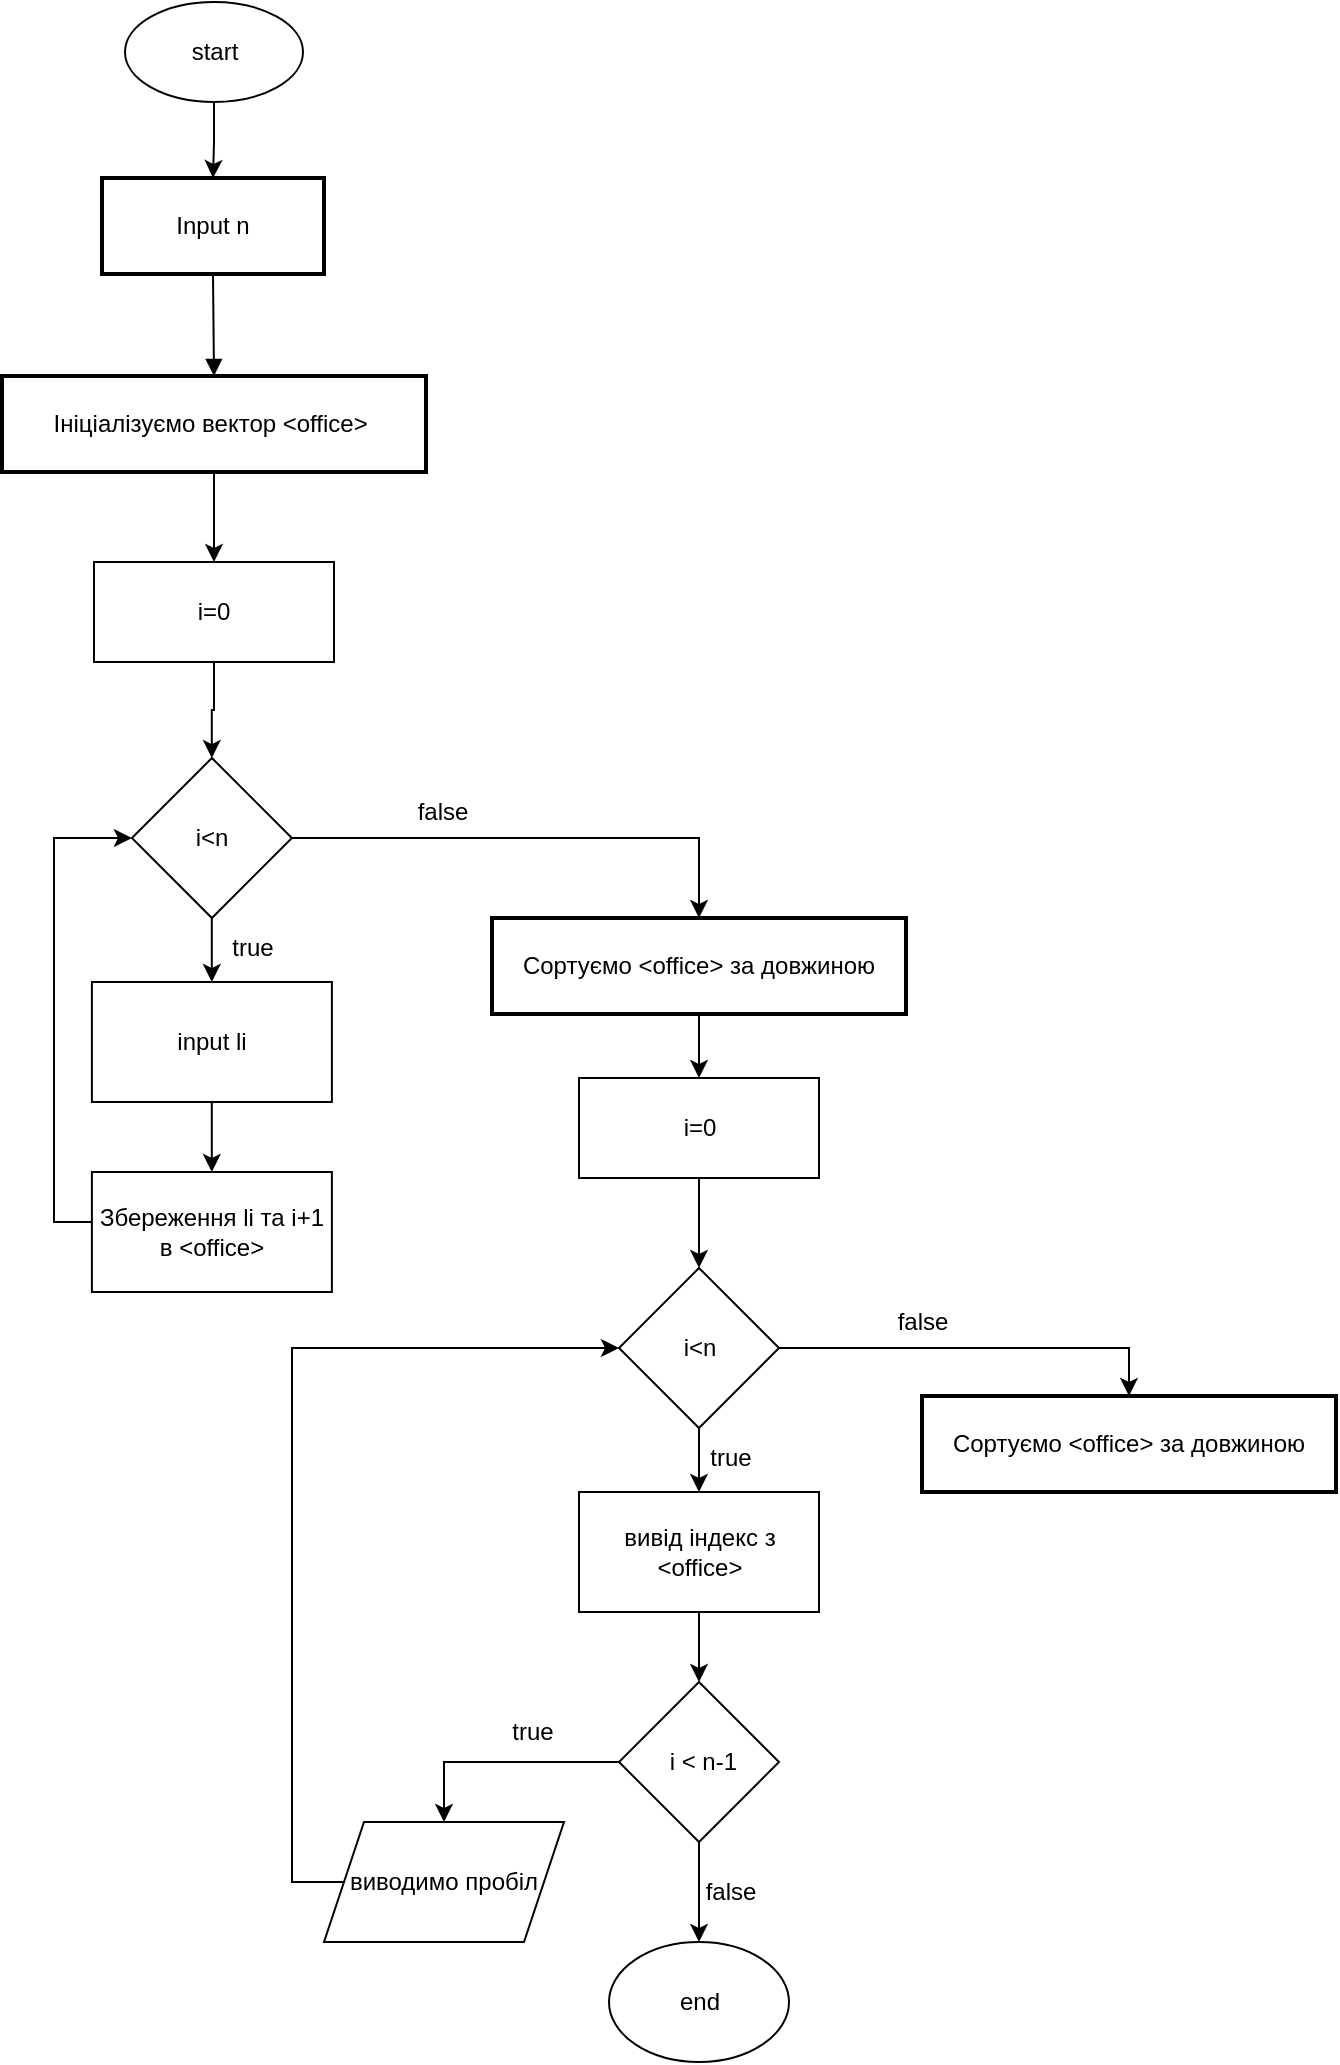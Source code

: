 <mxfile version="24.8.6">
  <diagram name="Page-1" id="PHXj9tCPsDjGcbLYUsaZ">
    <mxGraphModel dx="1301" dy="599" grid="1" gridSize="10" guides="1" tooltips="1" connect="1" arrows="1" fold="1" page="1" pageScale="1" pageWidth="1169" pageHeight="827" math="0" shadow="0">
      <root>
        <mxCell id="0" />
        <mxCell id="1" parent="0" />
        <mxCell id="lhHtpLiY3Ex7KRz7zF63-2" value="Input n" style="whiteSpace=wrap;strokeWidth=2;" vertex="1" parent="1">
          <mxGeometry x="135" y="118" width="111" height="48" as="geometry" />
        </mxCell>
        <mxCell id="lhHtpLiY3Ex7KRz7zF63-38" value="" style="edgeStyle=orthogonalEdgeStyle;rounded=0;orthogonalLoop=1;jettySize=auto;html=1;" edge="1" parent="1" source="lhHtpLiY3Ex7KRz7zF63-3" target="lhHtpLiY3Ex7KRz7zF63-29">
          <mxGeometry relative="1" as="geometry" />
        </mxCell>
        <mxCell id="lhHtpLiY3Ex7KRz7zF63-3" value="Ініціалізуємо вектор &lt;office&gt; " style="whiteSpace=wrap;strokeWidth=2;" vertex="1" parent="1">
          <mxGeometry x="85" y="217" width="212" height="48" as="geometry" />
        </mxCell>
        <mxCell id="lhHtpLiY3Ex7KRz7zF63-53" style="edgeStyle=orthogonalEdgeStyle;rounded=0;orthogonalLoop=1;jettySize=auto;html=1;entryX=0.5;entryY=0;entryDx=0;entryDy=0;" edge="1" parent="1" source="lhHtpLiY3Ex7KRz7zF63-7" target="lhHtpLiY3Ex7KRz7zF63-44">
          <mxGeometry relative="1" as="geometry" />
        </mxCell>
        <mxCell id="lhHtpLiY3Ex7KRz7zF63-7" value="Сортуємо &lt;office&gt; за довжиною" style="whiteSpace=wrap;strokeWidth=2;" vertex="1" parent="1">
          <mxGeometry x="330" y="488" width="207" height="48" as="geometry" />
        </mxCell>
        <mxCell id="lhHtpLiY3Ex7KRz7zF63-14" value="" style="curved=1;startArrow=none;endArrow=block;exitX=0.5;exitY=1.02;entryX=0.5;entryY=0;rounded=0;" edge="1" parent="1" source="lhHtpLiY3Ex7KRz7zF63-2" target="lhHtpLiY3Ex7KRz7zF63-3">
          <mxGeometry relative="1" as="geometry">
            <Array as="points" />
          </mxGeometry>
        </mxCell>
        <mxCell id="lhHtpLiY3Ex7KRz7zF63-27" value="" style="edgeStyle=orthogonalEdgeStyle;rounded=0;orthogonalLoop=1;jettySize=auto;html=1;" edge="1" parent="1" source="lhHtpLiY3Ex7KRz7zF63-26" target="lhHtpLiY3Ex7KRz7zF63-2">
          <mxGeometry relative="1" as="geometry" />
        </mxCell>
        <mxCell id="lhHtpLiY3Ex7KRz7zF63-26" value="start" style="ellipse;whiteSpace=wrap;html=1;" vertex="1" parent="1">
          <mxGeometry x="146.5" y="30" width="89" height="50" as="geometry" />
        </mxCell>
        <mxCell id="lhHtpLiY3Ex7KRz7zF63-28" value="end" style="ellipse;whiteSpace=wrap;html=1;" vertex="1" parent="1">
          <mxGeometry x="388.5" y="1000" width="90" height="60" as="geometry" />
        </mxCell>
        <mxCell id="lhHtpLiY3Ex7KRz7zF63-31" value="" style="edgeStyle=orthogonalEdgeStyle;rounded=0;orthogonalLoop=1;jettySize=auto;html=1;" edge="1" parent="1" source="lhHtpLiY3Ex7KRz7zF63-29" target="lhHtpLiY3Ex7KRz7zF63-30">
          <mxGeometry relative="1" as="geometry" />
        </mxCell>
        <mxCell id="lhHtpLiY3Ex7KRz7zF63-29" value="і=0" style="rounded=0;whiteSpace=wrap;html=1;" vertex="1" parent="1">
          <mxGeometry x="131" y="310" width="120" height="50" as="geometry" />
        </mxCell>
        <mxCell id="lhHtpLiY3Ex7KRz7zF63-33" value="" style="edgeStyle=orthogonalEdgeStyle;rounded=0;orthogonalLoop=1;jettySize=auto;html=1;" edge="1" parent="1" source="lhHtpLiY3Ex7KRz7zF63-30" target="lhHtpLiY3Ex7KRz7zF63-32">
          <mxGeometry relative="1" as="geometry" />
        </mxCell>
        <mxCell id="lhHtpLiY3Ex7KRz7zF63-57" style="edgeStyle=orthogonalEdgeStyle;rounded=0;orthogonalLoop=1;jettySize=auto;html=1;entryX=0.5;entryY=0;entryDx=0;entryDy=0;" edge="1" parent="1" source="lhHtpLiY3Ex7KRz7zF63-30" target="lhHtpLiY3Ex7KRz7zF63-7">
          <mxGeometry relative="1" as="geometry" />
        </mxCell>
        <mxCell id="lhHtpLiY3Ex7KRz7zF63-30" value="i&amp;lt;n" style="rhombus;whiteSpace=wrap;html=1;" vertex="1" parent="1">
          <mxGeometry x="149.95" y="408" width="80" height="80" as="geometry" />
        </mxCell>
        <mxCell id="lhHtpLiY3Ex7KRz7zF63-35" value="" style="edgeStyle=orthogonalEdgeStyle;rounded=0;orthogonalLoop=1;jettySize=auto;html=1;" edge="1" parent="1" source="lhHtpLiY3Ex7KRz7zF63-32" target="lhHtpLiY3Ex7KRz7zF63-34">
          <mxGeometry relative="1" as="geometry" />
        </mxCell>
        <mxCell id="lhHtpLiY3Ex7KRz7zF63-32" value="input li" style="rounded=0;whiteSpace=wrap;html=1;" vertex="1" parent="1">
          <mxGeometry x="129.95" y="520" width="120" height="60" as="geometry" />
        </mxCell>
        <mxCell id="lhHtpLiY3Ex7KRz7zF63-39" style="edgeStyle=orthogonalEdgeStyle;rounded=0;orthogonalLoop=1;jettySize=auto;html=1;entryX=0;entryY=0.5;entryDx=0;entryDy=0;" edge="1" parent="1" source="lhHtpLiY3Ex7KRz7zF63-34" target="lhHtpLiY3Ex7KRz7zF63-30">
          <mxGeometry relative="1" as="geometry">
            <Array as="points">
              <mxPoint x="111" y="640" />
              <mxPoint x="111" y="448" />
            </Array>
          </mxGeometry>
        </mxCell>
        <mxCell id="lhHtpLiY3Ex7KRz7zF63-34" value="Збереження lі та i+1 в &amp;lt;office&amp;gt;" style="rounded=0;whiteSpace=wrap;html=1;" vertex="1" parent="1">
          <mxGeometry x="129.95" y="615" width="120" height="60" as="geometry" />
        </mxCell>
        <mxCell id="lhHtpLiY3Ex7KRz7zF63-37" value="true" style="text;html=1;align=center;verticalAlign=middle;resizable=0;points=[];autosize=1;strokeColor=none;fillColor=none;" vertex="1" parent="1">
          <mxGeometry x="189.95" y="488" width="40" height="30" as="geometry" />
        </mxCell>
        <mxCell id="lhHtpLiY3Ex7KRz7zF63-41" value="Сортуємо &lt;office&gt; за довжиною" style="whiteSpace=wrap;strokeWidth=2;" vertex="1" parent="1">
          <mxGeometry x="545" y="727" width="207" height="48" as="geometry" />
        </mxCell>
        <mxCell id="lhHtpLiY3Ex7KRz7zF63-42" value="" style="edgeStyle=orthogonalEdgeStyle;rounded=0;orthogonalLoop=1;jettySize=auto;html=1;" edge="1" parent="1" source="lhHtpLiY3Ex7KRz7zF63-44" target="lhHtpLiY3Ex7KRz7zF63-46">
          <mxGeometry relative="1" as="geometry" />
        </mxCell>
        <mxCell id="lhHtpLiY3Ex7KRz7zF63-44" value="і=0" style="rounded=0;whiteSpace=wrap;html=1;" vertex="1" parent="1">
          <mxGeometry x="373.5" y="568" width="120" height="50" as="geometry" />
        </mxCell>
        <mxCell id="lhHtpLiY3Ex7KRz7zF63-45" value="" style="edgeStyle=orthogonalEdgeStyle;rounded=0;orthogonalLoop=1;jettySize=auto;html=1;" edge="1" parent="1" source="lhHtpLiY3Ex7KRz7zF63-46" target="lhHtpLiY3Ex7KRz7zF63-48">
          <mxGeometry relative="1" as="geometry" />
        </mxCell>
        <mxCell id="lhHtpLiY3Ex7KRz7zF63-58" style="edgeStyle=orthogonalEdgeStyle;rounded=0;orthogonalLoop=1;jettySize=auto;html=1;entryX=0.5;entryY=0;entryDx=0;entryDy=0;" edge="1" parent="1" source="lhHtpLiY3Ex7KRz7zF63-46" target="lhHtpLiY3Ex7KRz7zF63-41">
          <mxGeometry relative="1" as="geometry" />
        </mxCell>
        <mxCell id="lhHtpLiY3Ex7KRz7zF63-46" value="i&amp;lt;n" style="rhombus;whiteSpace=wrap;html=1;" vertex="1" parent="1">
          <mxGeometry x="393.5" y="663" width="80" height="80" as="geometry" />
        </mxCell>
        <mxCell id="lhHtpLiY3Ex7KRz7zF63-59" value="" style="edgeStyle=orthogonalEdgeStyle;rounded=0;orthogonalLoop=1;jettySize=auto;html=1;" edge="1" parent="1" source="lhHtpLiY3Ex7KRz7zF63-48" target="lhHtpLiY3Ex7KRz7zF63-56">
          <mxGeometry relative="1" as="geometry" />
        </mxCell>
        <mxCell id="lhHtpLiY3Ex7KRz7zF63-48" value="вивід індекс з &amp;lt;office&amp;gt;" style="rounded=0;whiteSpace=wrap;html=1;" vertex="1" parent="1">
          <mxGeometry x="373.5" y="775" width="120" height="60" as="geometry" />
        </mxCell>
        <mxCell id="lhHtpLiY3Ex7KRz7zF63-51" value="true" style="text;html=1;align=center;verticalAlign=middle;resizable=0;points=[];autosize=1;strokeColor=none;fillColor=none;" vertex="1" parent="1">
          <mxGeometry x="429.0" y="743" width="40" height="30" as="geometry" />
        </mxCell>
        <mxCell id="lhHtpLiY3Ex7KRz7zF63-54" value="false" style="text;html=1;align=center;verticalAlign=middle;resizable=0;points=[];autosize=1;strokeColor=none;fillColor=none;" vertex="1" parent="1">
          <mxGeometry x="280" y="420" width="50" height="30" as="geometry" />
        </mxCell>
        <mxCell id="lhHtpLiY3Ex7KRz7zF63-55" value="false" style="text;html=1;align=center;verticalAlign=middle;resizable=0;points=[];autosize=1;strokeColor=none;fillColor=none;" vertex="1" parent="1">
          <mxGeometry x="520" y="675" width="50" height="30" as="geometry" />
        </mxCell>
        <mxCell id="lhHtpLiY3Ex7KRz7zF63-61" value="" style="edgeStyle=orthogonalEdgeStyle;rounded=0;orthogonalLoop=1;jettySize=auto;html=1;" edge="1" parent="1" source="lhHtpLiY3Ex7KRz7zF63-56" target="lhHtpLiY3Ex7KRz7zF63-28">
          <mxGeometry relative="1" as="geometry" />
        </mxCell>
        <mxCell id="lhHtpLiY3Ex7KRz7zF63-63" style="edgeStyle=orthogonalEdgeStyle;rounded=0;orthogonalLoop=1;jettySize=auto;html=1;entryX=0.5;entryY=0;entryDx=0;entryDy=0;" edge="1" parent="1" source="lhHtpLiY3Ex7KRz7zF63-56" target="lhHtpLiY3Ex7KRz7zF63-60">
          <mxGeometry relative="1" as="geometry" />
        </mxCell>
        <mxCell id="lhHtpLiY3Ex7KRz7zF63-56" value="&amp;nbsp;i &amp;lt; n-1" style="rhombus;whiteSpace=wrap;html=1;" vertex="1" parent="1">
          <mxGeometry x="393.5" y="870" width="80" height="80" as="geometry" />
        </mxCell>
        <mxCell id="lhHtpLiY3Ex7KRz7zF63-64" style="edgeStyle=orthogonalEdgeStyle;rounded=0;orthogonalLoop=1;jettySize=auto;html=1;entryX=0;entryY=0.5;entryDx=0;entryDy=0;" edge="1" parent="1" source="lhHtpLiY3Ex7KRz7zF63-60" target="lhHtpLiY3Ex7KRz7zF63-46">
          <mxGeometry relative="1" as="geometry">
            <Array as="points">
              <mxPoint x="230" y="970" />
              <mxPoint x="230" y="703" />
            </Array>
          </mxGeometry>
        </mxCell>
        <mxCell id="lhHtpLiY3Ex7KRz7zF63-60" value="виводимо пробіл" style="shape=parallelogram;perimeter=parallelogramPerimeter;whiteSpace=wrap;html=1;fixedSize=1;" vertex="1" parent="1">
          <mxGeometry x="246" y="940" width="120" height="60" as="geometry" />
        </mxCell>
        <mxCell id="lhHtpLiY3Ex7KRz7zF63-62" value="false" style="text;html=1;align=center;verticalAlign=middle;resizable=0;points=[];autosize=1;strokeColor=none;fillColor=none;" vertex="1" parent="1">
          <mxGeometry x="424" y="960" width="50" height="30" as="geometry" />
        </mxCell>
        <mxCell id="lhHtpLiY3Ex7KRz7zF63-65" value="true" style="text;html=1;align=center;verticalAlign=middle;resizable=0;points=[];autosize=1;strokeColor=none;fillColor=none;" vertex="1" parent="1">
          <mxGeometry x="330.0" y="880" width="40" height="30" as="geometry" />
        </mxCell>
      </root>
    </mxGraphModel>
  </diagram>
</mxfile>
